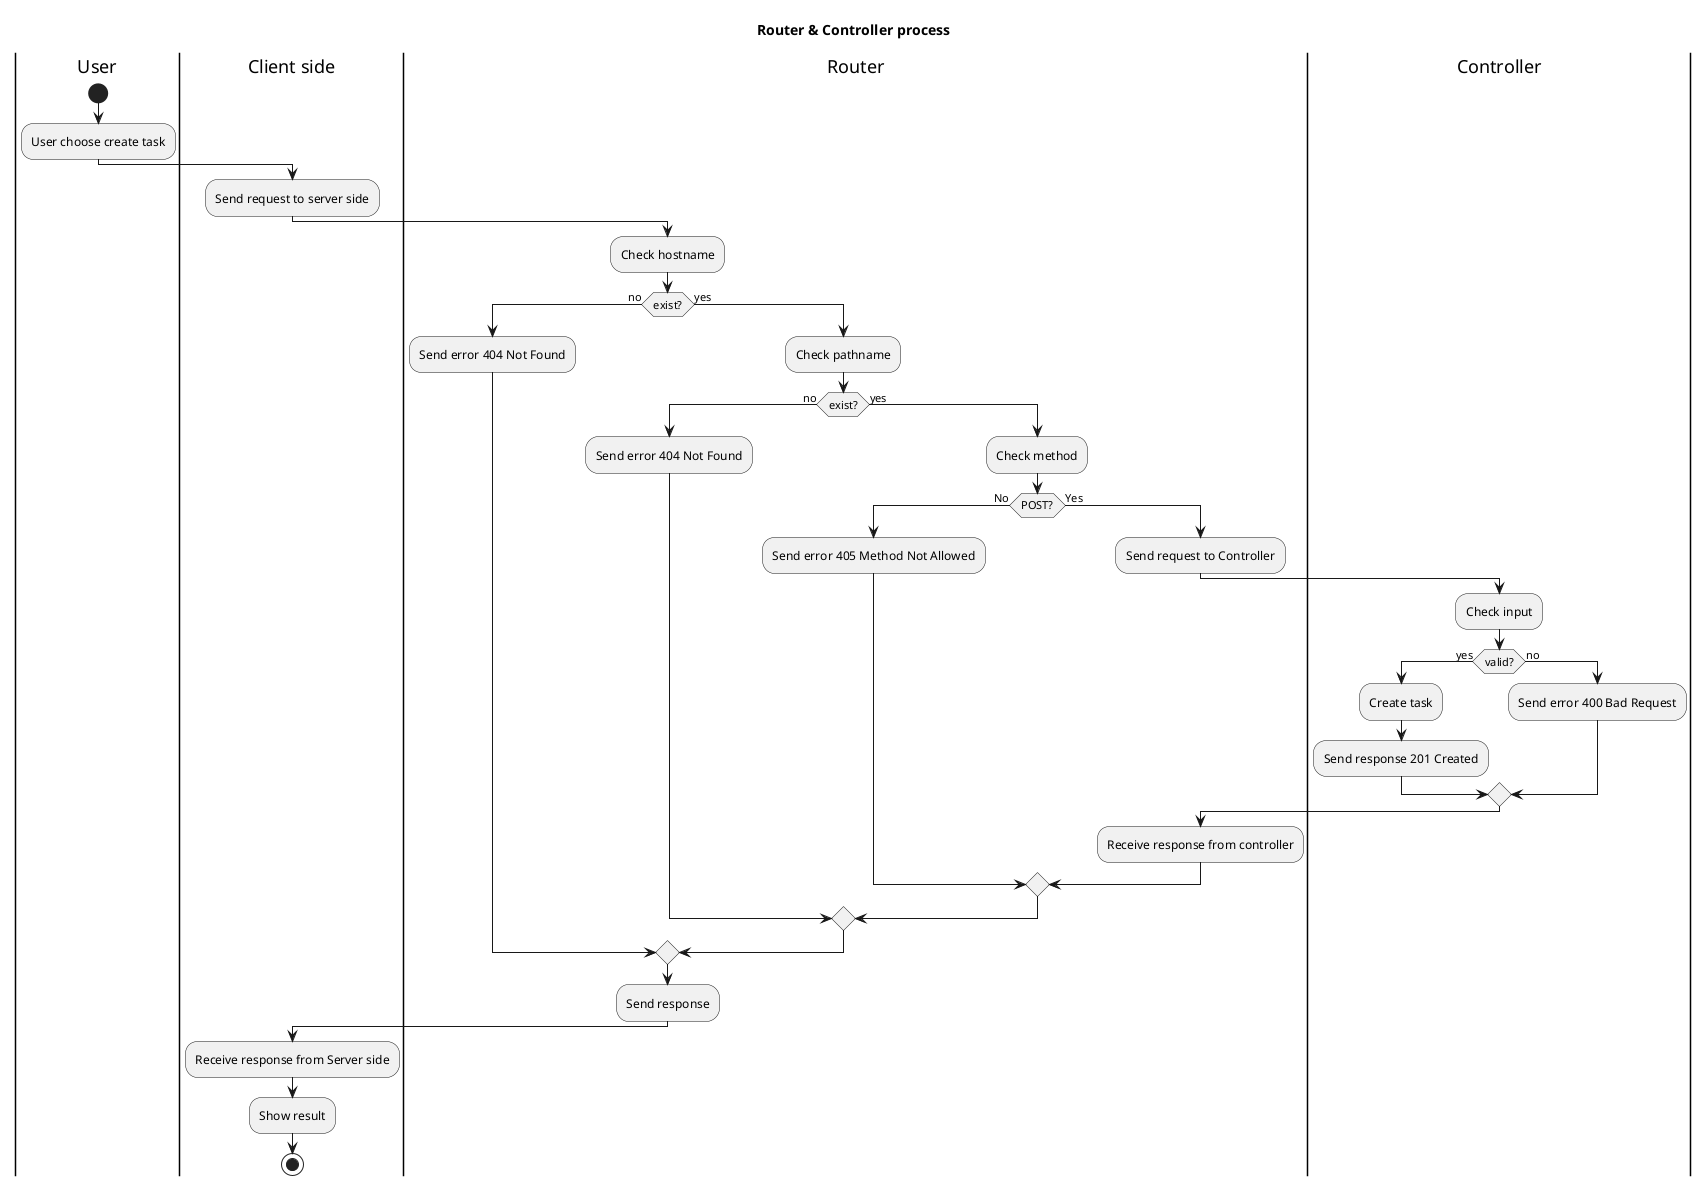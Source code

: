 @startuml "Activity diagram"
title Router & Controller process
|User|
start
:User choose create task;
|Client side|
:Send request to server side;
|Router|
:Check hostname;
if (exist?) then (no)
    |Router|
    :Send error 404 Not Found;
else (yes)
    |Router|
    :Check pathname;
    if (exist?) then (no)
        |Router|
        :Send error 404 Not Found;
    else (yes)
        :Check method;
        if (POST?) then (No)
            :Send error 405 Method Not Allowed;
            |User|
        else (Yes)
            |Router|
            :Send request to Controller;
            |Controller|
            :Check input;
            if (valid?) then (yes)
                :Create task;
                :Send response 201 Created;
            else (no)
                |Controller|
                :Send error 400 Bad Request;
            endif
            |Router|
            :Receive response from controller;
        endif           
    endif
endif
:Send response;
|Client side|
:Receive response from Server side;
:Show result;
stop

@enduml


@startuml "Activity diagram"
title Router & Controller process
|User|
start
:User choose create task;
|Client side|
:Send request to server side;
|Router|
:Check hostname;
if (exist?) then (no)
    |Router|
    :Send error 404 Not Found;
else (yes)
    |Router|
    :Check pathname;
    if (/tasks?) then (no)
        |Router|
        if (/user?) then (no)
        |Router|
        :Send error 404 Not Found;
        else (yes)
        :Luồng hoạt động tương tự bên task (yes);
        endif
    else (yes)
        :Check method;
        if (POST?) then (No)
            
            if (Get?) then (No)
            :Send error 405 Method Not Allowed;
            else (Yes)
            :Luồng giống POST (yes);
            endif
            |User|
        else (Yes)
            |Router|
            :Send request to Controller;
            |Controller|
            :Check input;
            if (valid?) then (yes)
                :Create task;
                :Send response 201 Created;
            else (no)
                |Controller|
                :Send error 400 Bad Request;
            endif
            |Router|
            :Receive response from controller;
        endif           
    endif
endif
:Send response;
|Client side|
:Receive response from Server side;
:Show result;
stop

@enduml


@startuml "Activity diagram"
title Router & Controller process
|User|
start
:User choose create task;
|Client side|
:Send request to server side;
|Main Router|
:Check hostname;
if (exist?) then (no)
    |Main Router|
    :Send error 404 Not Found;
else (yes)
    |Main Router|
    :Check pathname;
    if (exist?) then (no)
        :Send error 404 Not Found;
    else (yes)
        :Send request to pathname route;
        |Pathname Router|
        :Check method;
        :Check method;
        if (valid?) then (No)
            :Send error 405 Method Not Allowed;
        else (yes)
            :Send request to controller;
            |Controller|
            :Check input;
        if (valid?) then (yes)
            :Processing;
            :Send response 201 Created;
        else (no)
            :Send error 400 Bad Request;
        endif
    |Pathname Router|
    :Receive response from controller;
    endif
    :Send response to Main Router;
    |Main Router|
    :Receive response from Pathname Router;
    :Send response to Client Side;
    endif
endif  
|Client side|
    :Receive response from Server side;
    :Show result;
stop
@enduml